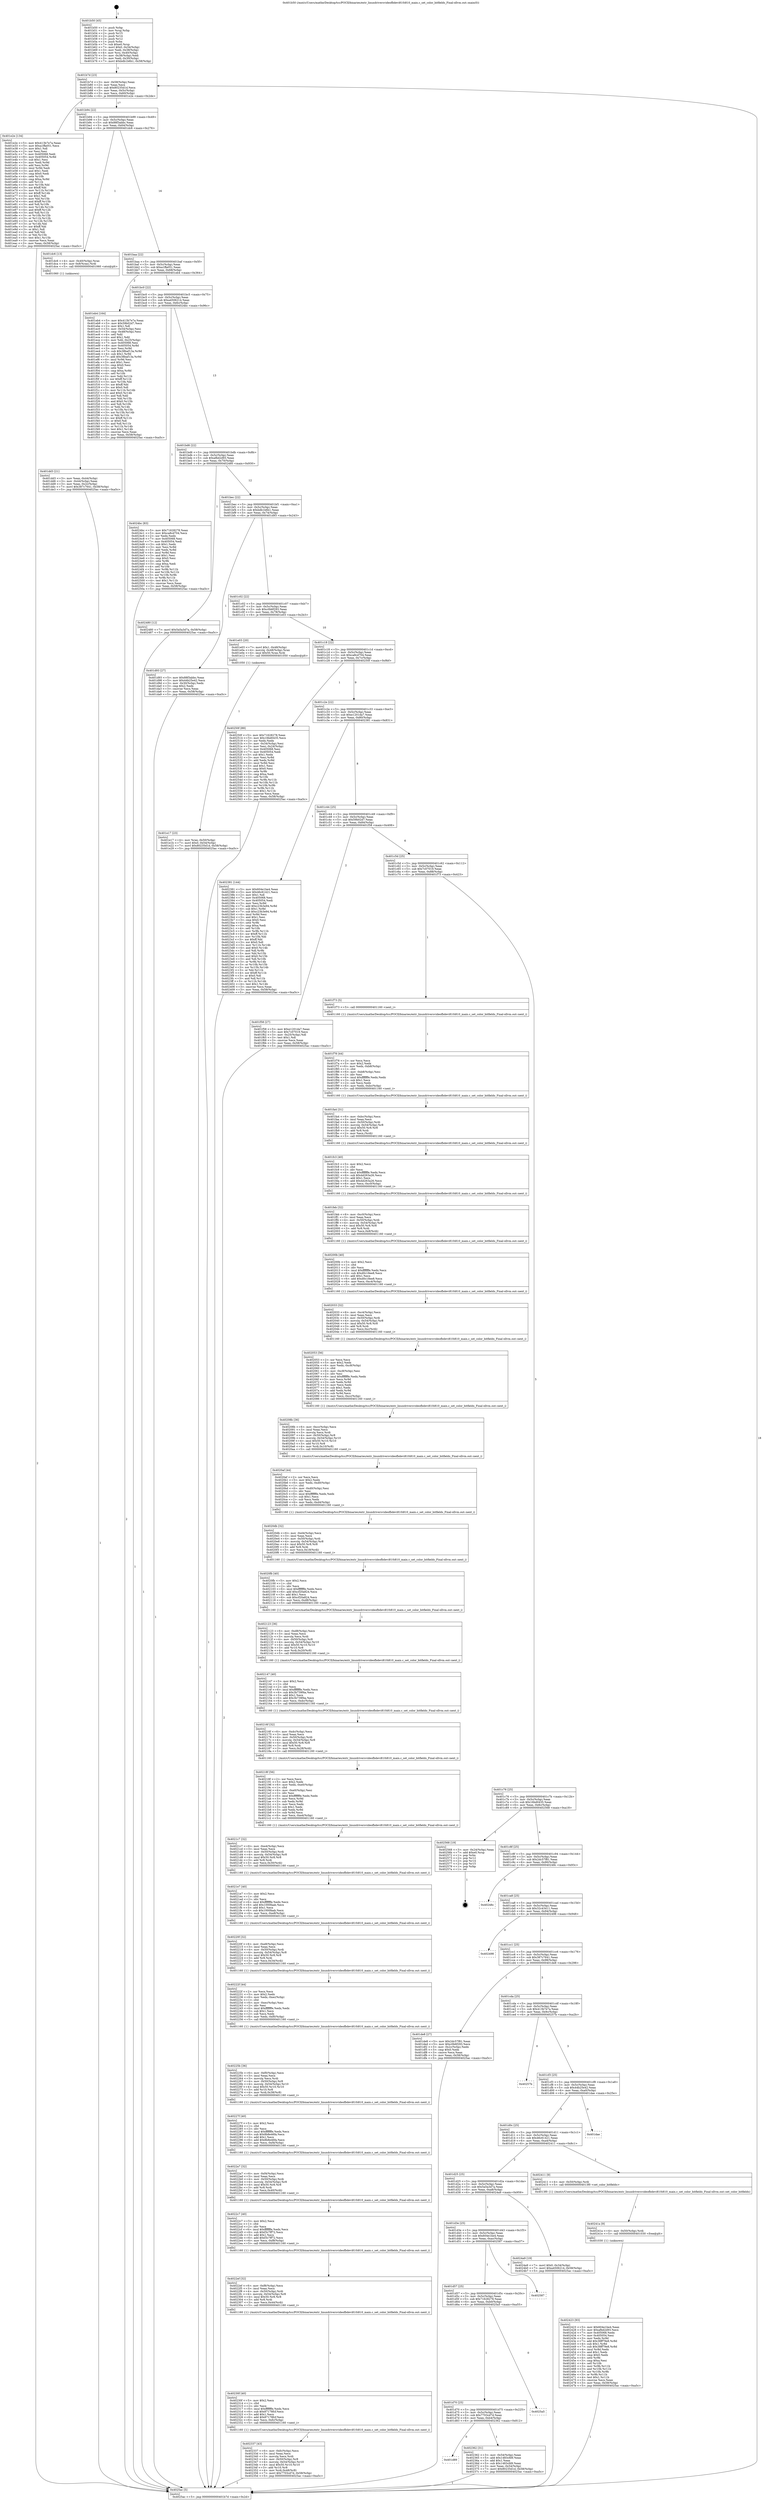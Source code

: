 digraph "0x401b50" {
  label = "0x401b50 (/mnt/c/Users/mathe/Desktop/tcc/POCII/binaries/extr_linuxdriversvideofbdevi810i810_main.c_set_color_bitfields_Final-ollvm.out::main(0))"
  labelloc = "t"
  node[shape=record]

  Entry [label="",width=0.3,height=0.3,shape=circle,fillcolor=black,style=filled]
  "0x401b7d" [label="{
     0x401b7d [23]\l
     | [instrs]\l
     &nbsp;&nbsp;0x401b7d \<+3\>: mov -0x58(%rbp),%eax\l
     &nbsp;&nbsp;0x401b80 \<+2\>: mov %eax,%ecx\l
     &nbsp;&nbsp;0x401b82 \<+6\>: sub $0x80235d1d,%ecx\l
     &nbsp;&nbsp;0x401b88 \<+3\>: mov %eax,-0x5c(%rbp)\l
     &nbsp;&nbsp;0x401b8b \<+3\>: mov %ecx,-0x60(%rbp)\l
     &nbsp;&nbsp;0x401b8e \<+6\>: je 0000000000401e2e \<main+0x2de\>\l
  }"]
  "0x401e2e" [label="{
     0x401e2e [134]\l
     | [instrs]\l
     &nbsp;&nbsp;0x401e2e \<+5\>: mov $0x413b7e7a,%eax\l
     &nbsp;&nbsp;0x401e33 \<+5\>: mov $0xa1ffa051,%ecx\l
     &nbsp;&nbsp;0x401e38 \<+2\>: mov $0x1,%dl\l
     &nbsp;&nbsp;0x401e3a \<+2\>: xor %esi,%esi\l
     &nbsp;&nbsp;0x401e3c \<+7\>: mov 0x405068,%edi\l
     &nbsp;&nbsp;0x401e43 \<+8\>: mov 0x405054,%r8d\l
     &nbsp;&nbsp;0x401e4b \<+3\>: sub $0x1,%esi\l
     &nbsp;&nbsp;0x401e4e \<+3\>: mov %edi,%r9d\l
     &nbsp;&nbsp;0x401e51 \<+3\>: add %esi,%r9d\l
     &nbsp;&nbsp;0x401e54 \<+4\>: imul %r9d,%edi\l
     &nbsp;&nbsp;0x401e58 \<+3\>: and $0x1,%edi\l
     &nbsp;&nbsp;0x401e5b \<+3\>: cmp $0x0,%edi\l
     &nbsp;&nbsp;0x401e5e \<+4\>: sete %r10b\l
     &nbsp;&nbsp;0x401e62 \<+4\>: cmp $0xa,%r8d\l
     &nbsp;&nbsp;0x401e66 \<+4\>: setl %r11b\l
     &nbsp;&nbsp;0x401e6a \<+3\>: mov %r10b,%bl\l
     &nbsp;&nbsp;0x401e6d \<+3\>: xor $0xff,%bl\l
     &nbsp;&nbsp;0x401e70 \<+3\>: mov %r11b,%r14b\l
     &nbsp;&nbsp;0x401e73 \<+4\>: xor $0xff,%r14b\l
     &nbsp;&nbsp;0x401e77 \<+3\>: xor $0x1,%dl\l
     &nbsp;&nbsp;0x401e7a \<+3\>: mov %bl,%r15b\l
     &nbsp;&nbsp;0x401e7d \<+4\>: and $0xff,%r15b\l
     &nbsp;&nbsp;0x401e81 \<+3\>: and %dl,%r10b\l
     &nbsp;&nbsp;0x401e84 \<+3\>: mov %r14b,%r12b\l
     &nbsp;&nbsp;0x401e87 \<+4\>: and $0xff,%r12b\l
     &nbsp;&nbsp;0x401e8b \<+3\>: and %dl,%r11b\l
     &nbsp;&nbsp;0x401e8e \<+3\>: or %r10b,%r15b\l
     &nbsp;&nbsp;0x401e91 \<+3\>: or %r11b,%r12b\l
     &nbsp;&nbsp;0x401e94 \<+3\>: xor %r12b,%r15b\l
     &nbsp;&nbsp;0x401e97 \<+3\>: or %r14b,%bl\l
     &nbsp;&nbsp;0x401e9a \<+3\>: xor $0xff,%bl\l
     &nbsp;&nbsp;0x401e9d \<+3\>: or $0x1,%dl\l
     &nbsp;&nbsp;0x401ea0 \<+2\>: and %dl,%bl\l
     &nbsp;&nbsp;0x401ea2 \<+3\>: or %bl,%r15b\l
     &nbsp;&nbsp;0x401ea5 \<+4\>: test $0x1,%r15b\l
     &nbsp;&nbsp;0x401ea9 \<+3\>: cmovne %ecx,%eax\l
     &nbsp;&nbsp;0x401eac \<+3\>: mov %eax,-0x58(%rbp)\l
     &nbsp;&nbsp;0x401eaf \<+5\>: jmp 00000000004025ac \<main+0xa5c\>\l
  }"]
  "0x401b94" [label="{
     0x401b94 [22]\l
     | [instrs]\l
     &nbsp;&nbsp;0x401b94 \<+5\>: jmp 0000000000401b99 \<main+0x49\>\l
     &nbsp;&nbsp;0x401b99 \<+3\>: mov -0x5c(%rbp),%eax\l
     &nbsp;&nbsp;0x401b9c \<+5\>: sub $0x88f3abbc,%eax\l
     &nbsp;&nbsp;0x401ba1 \<+3\>: mov %eax,-0x64(%rbp)\l
     &nbsp;&nbsp;0x401ba4 \<+6\>: je 0000000000401dc6 \<main+0x276\>\l
  }"]
  Exit [label="",width=0.3,height=0.3,shape=circle,fillcolor=black,style=filled,peripheries=2]
  "0x401dc6" [label="{
     0x401dc6 [13]\l
     | [instrs]\l
     &nbsp;&nbsp;0x401dc6 \<+4\>: mov -0x40(%rbp),%rax\l
     &nbsp;&nbsp;0x401dca \<+4\>: mov 0x8(%rax),%rdi\l
     &nbsp;&nbsp;0x401dce \<+5\>: call 0000000000401060 \<atoi@plt\>\l
     | [calls]\l
     &nbsp;&nbsp;0x401060 \{1\} (unknown)\l
  }"]
  "0x401baa" [label="{
     0x401baa [22]\l
     | [instrs]\l
     &nbsp;&nbsp;0x401baa \<+5\>: jmp 0000000000401baf \<main+0x5f\>\l
     &nbsp;&nbsp;0x401baf \<+3\>: mov -0x5c(%rbp),%eax\l
     &nbsp;&nbsp;0x401bb2 \<+5\>: sub $0xa1ffa051,%eax\l
     &nbsp;&nbsp;0x401bb7 \<+3\>: mov %eax,-0x68(%rbp)\l
     &nbsp;&nbsp;0x401bba \<+6\>: je 0000000000401eb4 \<main+0x364\>\l
  }"]
  "0x402423" [label="{
     0x402423 [93]\l
     | [instrs]\l
     &nbsp;&nbsp;0x402423 \<+5\>: mov $0x604e1be4,%eax\l
     &nbsp;&nbsp;0x402428 \<+5\>: mov $0xafbd2d93,%ecx\l
     &nbsp;&nbsp;0x40242d \<+7\>: mov 0x405068,%edx\l
     &nbsp;&nbsp;0x402434 \<+7\>: mov 0x405054,%esi\l
     &nbsp;&nbsp;0x40243b \<+3\>: mov %edx,%r8d\l
     &nbsp;&nbsp;0x40243e \<+7\>: add $0x38ff79e8,%r8d\l
     &nbsp;&nbsp;0x402445 \<+4\>: sub $0x1,%r8d\l
     &nbsp;&nbsp;0x402449 \<+7\>: sub $0x38ff79e8,%r8d\l
     &nbsp;&nbsp;0x402450 \<+4\>: imul %r8d,%edx\l
     &nbsp;&nbsp;0x402454 \<+3\>: and $0x1,%edx\l
     &nbsp;&nbsp;0x402457 \<+3\>: cmp $0x0,%edx\l
     &nbsp;&nbsp;0x40245a \<+4\>: sete %r9b\l
     &nbsp;&nbsp;0x40245e \<+3\>: cmp $0xa,%esi\l
     &nbsp;&nbsp;0x402461 \<+4\>: setl %r10b\l
     &nbsp;&nbsp;0x402465 \<+3\>: mov %r9b,%r11b\l
     &nbsp;&nbsp;0x402468 \<+3\>: and %r10b,%r11b\l
     &nbsp;&nbsp;0x40246b \<+3\>: xor %r10b,%r9b\l
     &nbsp;&nbsp;0x40246e \<+3\>: or %r9b,%r11b\l
     &nbsp;&nbsp;0x402471 \<+4\>: test $0x1,%r11b\l
     &nbsp;&nbsp;0x402475 \<+3\>: cmovne %ecx,%eax\l
     &nbsp;&nbsp;0x402478 \<+3\>: mov %eax,-0x58(%rbp)\l
     &nbsp;&nbsp;0x40247b \<+5\>: jmp 00000000004025ac \<main+0xa5c\>\l
  }"]
  "0x401eb4" [label="{
     0x401eb4 [164]\l
     | [instrs]\l
     &nbsp;&nbsp;0x401eb4 \<+5\>: mov $0x413b7e7a,%eax\l
     &nbsp;&nbsp;0x401eb9 \<+5\>: mov $0x59b02d7,%ecx\l
     &nbsp;&nbsp;0x401ebe \<+2\>: mov $0x1,%dl\l
     &nbsp;&nbsp;0x401ec0 \<+3\>: mov -0x54(%rbp),%esi\l
     &nbsp;&nbsp;0x401ec3 \<+3\>: cmp -0x48(%rbp),%esi\l
     &nbsp;&nbsp;0x401ec6 \<+4\>: setl %dil\l
     &nbsp;&nbsp;0x401eca \<+4\>: and $0x1,%dil\l
     &nbsp;&nbsp;0x401ece \<+4\>: mov %dil,-0x25(%rbp)\l
     &nbsp;&nbsp;0x401ed2 \<+7\>: mov 0x405068,%esi\l
     &nbsp;&nbsp;0x401ed9 \<+8\>: mov 0x405054,%r8d\l
     &nbsp;&nbsp;0x401ee1 \<+3\>: mov %esi,%r9d\l
     &nbsp;&nbsp;0x401ee4 \<+7\>: sub $0x38baf13a,%r9d\l
     &nbsp;&nbsp;0x401eeb \<+4\>: sub $0x1,%r9d\l
     &nbsp;&nbsp;0x401eef \<+7\>: add $0x38baf13a,%r9d\l
     &nbsp;&nbsp;0x401ef6 \<+4\>: imul %r9d,%esi\l
     &nbsp;&nbsp;0x401efa \<+3\>: and $0x1,%esi\l
     &nbsp;&nbsp;0x401efd \<+3\>: cmp $0x0,%esi\l
     &nbsp;&nbsp;0x401f00 \<+4\>: sete %dil\l
     &nbsp;&nbsp;0x401f04 \<+4\>: cmp $0xa,%r8d\l
     &nbsp;&nbsp;0x401f08 \<+4\>: setl %r10b\l
     &nbsp;&nbsp;0x401f0c \<+3\>: mov %dil,%r11b\l
     &nbsp;&nbsp;0x401f0f \<+4\>: xor $0xff,%r11b\l
     &nbsp;&nbsp;0x401f13 \<+3\>: mov %r10b,%bl\l
     &nbsp;&nbsp;0x401f16 \<+3\>: xor $0xff,%bl\l
     &nbsp;&nbsp;0x401f19 \<+3\>: xor $0x0,%dl\l
     &nbsp;&nbsp;0x401f1c \<+3\>: mov %r11b,%r14b\l
     &nbsp;&nbsp;0x401f1f \<+4\>: and $0x0,%r14b\l
     &nbsp;&nbsp;0x401f23 \<+3\>: and %dl,%dil\l
     &nbsp;&nbsp;0x401f26 \<+3\>: mov %bl,%r15b\l
     &nbsp;&nbsp;0x401f29 \<+4\>: and $0x0,%r15b\l
     &nbsp;&nbsp;0x401f2d \<+3\>: and %dl,%r10b\l
     &nbsp;&nbsp;0x401f30 \<+3\>: or %dil,%r14b\l
     &nbsp;&nbsp;0x401f33 \<+3\>: or %r10b,%r15b\l
     &nbsp;&nbsp;0x401f36 \<+3\>: xor %r15b,%r14b\l
     &nbsp;&nbsp;0x401f39 \<+3\>: or %bl,%r11b\l
     &nbsp;&nbsp;0x401f3c \<+4\>: xor $0xff,%r11b\l
     &nbsp;&nbsp;0x401f40 \<+3\>: or $0x0,%dl\l
     &nbsp;&nbsp;0x401f43 \<+3\>: and %dl,%r11b\l
     &nbsp;&nbsp;0x401f46 \<+3\>: or %r11b,%r14b\l
     &nbsp;&nbsp;0x401f49 \<+4\>: test $0x1,%r14b\l
     &nbsp;&nbsp;0x401f4d \<+3\>: cmovne %ecx,%eax\l
     &nbsp;&nbsp;0x401f50 \<+3\>: mov %eax,-0x58(%rbp)\l
     &nbsp;&nbsp;0x401f53 \<+5\>: jmp 00000000004025ac \<main+0xa5c\>\l
  }"]
  "0x401bc0" [label="{
     0x401bc0 [22]\l
     | [instrs]\l
     &nbsp;&nbsp;0x401bc0 \<+5\>: jmp 0000000000401bc5 \<main+0x75\>\l
     &nbsp;&nbsp;0x401bc5 \<+3\>: mov -0x5c(%rbp),%eax\l
     &nbsp;&nbsp;0x401bc8 \<+5\>: sub $0xa4506214,%eax\l
     &nbsp;&nbsp;0x401bcd \<+3\>: mov %eax,-0x6c(%rbp)\l
     &nbsp;&nbsp;0x401bd0 \<+6\>: je 00000000004024bc \<main+0x96c\>\l
  }"]
  "0x40241a" [label="{
     0x40241a [9]\l
     | [instrs]\l
     &nbsp;&nbsp;0x40241a \<+4\>: mov -0x50(%rbp),%rdi\l
     &nbsp;&nbsp;0x40241e \<+5\>: call 0000000000401030 \<free@plt\>\l
     | [calls]\l
     &nbsp;&nbsp;0x401030 \{1\} (unknown)\l
  }"]
  "0x4024bc" [label="{
     0x4024bc [83]\l
     | [instrs]\l
     &nbsp;&nbsp;0x4024bc \<+5\>: mov $0x71628278,%eax\l
     &nbsp;&nbsp;0x4024c1 \<+5\>: mov $0xca8cd704,%ecx\l
     &nbsp;&nbsp;0x4024c6 \<+2\>: xor %edx,%edx\l
     &nbsp;&nbsp;0x4024c8 \<+7\>: mov 0x405068,%esi\l
     &nbsp;&nbsp;0x4024cf \<+7\>: mov 0x405054,%edi\l
     &nbsp;&nbsp;0x4024d6 \<+3\>: sub $0x1,%edx\l
     &nbsp;&nbsp;0x4024d9 \<+3\>: mov %esi,%r8d\l
     &nbsp;&nbsp;0x4024dc \<+3\>: add %edx,%r8d\l
     &nbsp;&nbsp;0x4024df \<+4\>: imul %r8d,%esi\l
     &nbsp;&nbsp;0x4024e3 \<+3\>: and $0x1,%esi\l
     &nbsp;&nbsp;0x4024e6 \<+3\>: cmp $0x0,%esi\l
     &nbsp;&nbsp;0x4024e9 \<+4\>: sete %r9b\l
     &nbsp;&nbsp;0x4024ed \<+3\>: cmp $0xa,%edi\l
     &nbsp;&nbsp;0x4024f0 \<+4\>: setl %r10b\l
     &nbsp;&nbsp;0x4024f4 \<+3\>: mov %r9b,%r11b\l
     &nbsp;&nbsp;0x4024f7 \<+3\>: and %r10b,%r11b\l
     &nbsp;&nbsp;0x4024fa \<+3\>: xor %r10b,%r9b\l
     &nbsp;&nbsp;0x4024fd \<+3\>: or %r9b,%r11b\l
     &nbsp;&nbsp;0x402500 \<+4\>: test $0x1,%r11b\l
     &nbsp;&nbsp;0x402504 \<+3\>: cmovne %ecx,%eax\l
     &nbsp;&nbsp;0x402507 \<+3\>: mov %eax,-0x58(%rbp)\l
     &nbsp;&nbsp;0x40250a \<+5\>: jmp 00000000004025ac \<main+0xa5c\>\l
  }"]
  "0x401bd6" [label="{
     0x401bd6 [22]\l
     | [instrs]\l
     &nbsp;&nbsp;0x401bd6 \<+5\>: jmp 0000000000401bdb \<main+0x8b\>\l
     &nbsp;&nbsp;0x401bdb \<+3\>: mov -0x5c(%rbp),%eax\l
     &nbsp;&nbsp;0x401bde \<+5\>: sub $0xafbd2d93,%eax\l
     &nbsp;&nbsp;0x401be3 \<+3\>: mov %eax,-0x70(%rbp)\l
     &nbsp;&nbsp;0x401be6 \<+6\>: je 0000000000402480 \<main+0x930\>\l
  }"]
  "0x401d89" [label="{
     0x401d89\l
  }", style=dashed]
  "0x402480" [label="{
     0x402480 [12]\l
     | [instrs]\l
     &nbsp;&nbsp;0x402480 \<+7\>: movl $0x5a5a3d7a,-0x58(%rbp)\l
     &nbsp;&nbsp;0x402487 \<+5\>: jmp 00000000004025ac \<main+0xa5c\>\l
  }"]
  "0x401bec" [label="{
     0x401bec [22]\l
     | [instrs]\l
     &nbsp;&nbsp;0x401bec \<+5\>: jmp 0000000000401bf1 \<main+0xa1\>\l
     &nbsp;&nbsp;0x401bf1 \<+3\>: mov -0x5c(%rbp),%eax\l
     &nbsp;&nbsp;0x401bf4 \<+5\>: sub $0xbdb1b6b1,%eax\l
     &nbsp;&nbsp;0x401bf9 \<+3\>: mov %eax,-0x74(%rbp)\l
     &nbsp;&nbsp;0x401bfc \<+6\>: je 0000000000401d93 \<main+0x243\>\l
  }"]
  "0x402362" [label="{
     0x402362 [31]\l
     | [instrs]\l
     &nbsp;&nbsp;0x402362 \<+3\>: mov -0x54(%rbp),%eax\l
     &nbsp;&nbsp;0x402365 \<+5\>: add $0x1483cfd9,%eax\l
     &nbsp;&nbsp;0x40236a \<+3\>: add $0x1,%eax\l
     &nbsp;&nbsp;0x40236d \<+5\>: sub $0x1483cfd9,%eax\l
     &nbsp;&nbsp;0x402372 \<+3\>: mov %eax,-0x54(%rbp)\l
     &nbsp;&nbsp;0x402375 \<+7\>: movl $0x80235d1d,-0x58(%rbp)\l
     &nbsp;&nbsp;0x40237c \<+5\>: jmp 00000000004025ac \<main+0xa5c\>\l
  }"]
  "0x401d93" [label="{
     0x401d93 [27]\l
     | [instrs]\l
     &nbsp;&nbsp;0x401d93 \<+5\>: mov $0x88f3abbc,%eax\l
     &nbsp;&nbsp;0x401d98 \<+5\>: mov $0x44b25e42,%ecx\l
     &nbsp;&nbsp;0x401d9d \<+3\>: mov -0x30(%rbp),%edx\l
     &nbsp;&nbsp;0x401da0 \<+3\>: cmp $0x2,%edx\l
     &nbsp;&nbsp;0x401da3 \<+3\>: cmovne %ecx,%eax\l
     &nbsp;&nbsp;0x401da6 \<+3\>: mov %eax,-0x58(%rbp)\l
     &nbsp;&nbsp;0x401da9 \<+5\>: jmp 00000000004025ac \<main+0xa5c\>\l
  }"]
  "0x401c02" [label="{
     0x401c02 [22]\l
     | [instrs]\l
     &nbsp;&nbsp;0x401c02 \<+5\>: jmp 0000000000401c07 \<main+0xb7\>\l
     &nbsp;&nbsp;0x401c07 \<+3\>: mov -0x5c(%rbp),%eax\l
     &nbsp;&nbsp;0x401c0a \<+5\>: sub $0xc0b6f293,%eax\l
     &nbsp;&nbsp;0x401c0f \<+3\>: mov %eax,-0x78(%rbp)\l
     &nbsp;&nbsp;0x401c12 \<+6\>: je 0000000000401e03 \<main+0x2b3\>\l
  }"]
  "0x4025ac" [label="{
     0x4025ac [5]\l
     | [instrs]\l
     &nbsp;&nbsp;0x4025ac \<+5\>: jmp 0000000000401b7d \<main+0x2d\>\l
  }"]
  "0x401b50" [label="{
     0x401b50 [45]\l
     | [instrs]\l
     &nbsp;&nbsp;0x401b50 \<+1\>: push %rbp\l
     &nbsp;&nbsp;0x401b51 \<+3\>: mov %rsp,%rbp\l
     &nbsp;&nbsp;0x401b54 \<+2\>: push %r15\l
     &nbsp;&nbsp;0x401b56 \<+2\>: push %r14\l
     &nbsp;&nbsp;0x401b58 \<+2\>: push %r12\l
     &nbsp;&nbsp;0x401b5a \<+1\>: push %rbx\l
     &nbsp;&nbsp;0x401b5b \<+7\>: sub $0xe0,%rsp\l
     &nbsp;&nbsp;0x401b62 \<+7\>: movl $0x0,-0x34(%rbp)\l
     &nbsp;&nbsp;0x401b69 \<+3\>: mov %edi,-0x38(%rbp)\l
     &nbsp;&nbsp;0x401b6c \<+4\>: mov %rsi,-0x40(%rbp)\l
     &nbsp;&nbsp;0x401b70 \<+3\>: mov -0x38(%rbp),%edi\l
     &nbsp;&nbsp;0x401b73 \<+3\>: mov %edi,-0x30(%rbp)\l
     &nbsp;&nbsp;0x401b76 \<+7\>: movl $0xbdb1b6b1,-0x58(%rbp)\l
  }"]
  "0x401dd3" [label="{
     0x401dd3 [21]\l
     | [instrs]\l
     &nbsp;&nbsp;0x401dd3 \<+3\>: mov %eax,-0x44(%rbp)\l
     &nbsp;&nbsp;0x401dd6 \<+3\>: mov -0x44(%rbp),%eax\l
     &nbsp;&nbsp;0x401dd9 \<+3\>: mov %eax,-0x2c(%rbp)\l
     &nbsp;&nbsp;0x401ddc \<+7\>: movl $0x387c7641,-0x58(%rbp)\l
     &nbsp;&nbsp;0x401de3 \<+5\>: jmp 00000000004025ac \<main+0xa5c\>\l
  }"]
  "0x401d70" [label="{
     0x401d70 [25]\l
     | [instrs]\l
     &nbsp;&nbsp;0x401d70 \<+5\>: jmp 0000000000401d75 \<main+0x225\>\l
     &nbsp;&nbsp;0x401d75 \<+3\>: mov -0x5c(%rbp),%eax\l
     &nbsp;&nbsp;0x401d78 \<+5\>: sub $0x7703cd7d,%eax\l
     &nbsp;&nbsp;0x401d7d \<+6\>: mov %eax,-0xb4(%rbp)\l
     &nbsp;&nbsp;0x401d83 \<+6\>: je 0000000000402362 \<main+0x812\>\l
  }"]
  "0x401e03" [label="{
     0x401e03 [20]\l
     | [instrs]\l
     &nbsp;&nbsp;0x401e03 \<+7\>: movl $0x1,-0x48(%rbp)\l
     &nbsp;&nbsp;0x401e0a \<+4\>: movslq -0x48(%rbp),%rax\l
     &nbsp;&nbsp;0x401e0e \<+4\>: imul $0x50,%rax,%rdi\l
     &nbsp;&nbsp;0x401e12 \<+5\>: call 0000000000401050 \<malloc@plt\>\l
     | [calls]\l
     &nbsp;&nbsp;0x401050 \{1\} (unknown)\l
  }"]
  "0x401c18" [label="{
     0x401c18 [22]\l
     | [instrs]\l
     &nbsp;&nbsp;0x401c18 \<+5\>: jmp 0000000000401c1d \<main+0xcd\>\l
     &nbsp;&nbsp;0x401c1d \<+3\>: mov -0x5c(%rbp),%eax\l
     &nbsp;&nbsp;0x401c20 \<+5\>: sub $0xca8cd704,%eax\l
     &nbsp;&nbsp;0x401c25 \<+3\>: mov %eax,-0x7c(%rbp)\l
     &nbsp;&nbsp;0x401c28 \<+6\>: je 000000000040250f \<main+0x9bf\>\l
  }"]
  "0x4025a5" [label="{
     0x4025a5\l
  }", style=dashed]
  "0x40250f" [label="{
     0x40250f [89]\l
     | [instrs]\l
     &nbsp;&nbsp;0x40250f \<+5\>: mov $0x71628278,%eax\l
     &nbsp;&nbsp;0x402514 \<+5\>: mov $0x16bd0435,%ecx\l
     &nbsp;&nbsp;0x402519 \<+2\>: xor %edx,%edx\l
     &nbsp;&nbsp;0x40251b \<+3\>: mov -0x34(%rbp),%esi\l
     &nbsp;&nbsp;0x40251e \<+3\>: mov %esi,-0x24(%rbp)\l
     &nbsp;&nbsp;0x402521 \<+7\>: mov 0x405068,%esi\l
     &nbsp;&nbsp;0x402528 \<+7\>: mov 0x405054,%edi\l
     &nbsp;&nbsp;0x40252f \<+3\>: sub $0x1,%edx\l
     &nbsp;&nbsp;0x402532 \<+3\>: mov %esi,%r8d\l
     &nbsp;&nbsp;0x402535 \<+3\>: add %edx,%r8d\l
     &nbsp;&nbsp;0x402538 \<+4\>: imul %r8d,%esi\l
     &nbsp;&nbsp;0x40253c \<+3\>: and $0x1,%esi\l
     &nbsp;&nbsp;0x40253f \<+3\>: cmp $0x0,%esi\l
     &nbsp;&nbsp;0x402542 \<+4\>: sete %r9b\l
     &nbsp;&nbsp;0x402546 \<+3\>: cmp $0xa,%edi\l
     &nbsp;&nbsp;0x402549 \<+4\>: setl %r10b\l
     &nbsp;&nbsp;0x40254d \<+3\>: mov %r9b,%r11b\l
     &nbsp;&nbsp;0x402550 \<+3\>: and %r10b,%r11b\l
     &nbsp;&nbsp;0x402553 \<+3\>: xor %r10b,%r9b\l
     &nbsp;&nbsp;0x402556 \<+3\>: or %r9b,%r11b\l
     &nbsp;&nbsp;0x402559 \<+4\>: test $0x1,%r11b\l
     &nbsp;&nbsp;0x40255d \<+3\>: cmovne %ecx,%eax\l
     &nbsp;&nbsp;0x402560 \<+3\>: mov %eax,-0x58(%rbp)\l
     &nbsp;&nbsp;0x402563 \<+5\>: jmp 00000000004025ac \<main+0xa5c\>\l
  }"]
  "0x401c2e" [label="{
     0x401c2e [22]\l
     | [instrs]\l
     &nbsp;&nbsp;0x401c2e \<+5\>: jmp 0000000000401c33 \<main+0xe3\>\l
     &nbsp;&nbsp;0x401c33 \<+3\>: mov -0x5c(%rbp),%eax\l
     &nbsp;&nbsp;0x401c36 \<+5\>: sub $0xe1201da7,%eax\l
     &nbsp;&nbsp;0x401c3b \<+3\>: mov %eax,-0x80(%rbp)\l
     &nbsp;&nbsp;0x401c3e \<+6\>: je 0000000000402381 \<main+0x831\>\l
  }"]
  "0x401d57" [label="{
     0x401d57 [25]\l
     | [instrs]\l
     &nbsp;&nbsp;0x401d57 \<+5\>: jmp 0000000000401d5c \<main+0x20c\>\l
     &nbsp;&nbsp;0x401d5c \<+3\>: mov -0x5c(%rbp),%eax\l
     &nbsp;&nbsp;0x401d5f \<+5\>: sub $0x71628278,%eax\l
     &nbsp;&nbsp;0x401d64 \<+6\>: mov %eax,-0xb0(%rbp)\l
     &nbsp;&nbsp;0x401d6a \<+6\>: je 00000000004025a5 \<main+0xa55\>\l
  }"]
  "0x402381" [label="{
     0x402381 [144]\l
     | [instrs]\l
     &nbsp;&nbsp;0x402381 \<+5\>: mov $0x604e1be4,%eax\l
     &nbsp;&nbsp;0x402386 \<+5\>: mov $0x46c61421,%ecx\l
     &nbsp;&nbsp;0x40238b \<+2\>: mov $0x1,%dl\l
     &nbsp;&nbsp;0x40238d \<+7\>: mov 0x405068,%esi\l
     &nbsp;&nbsp;0x402394 \<+7\>: mov 0x405054,%edi\l
     &nbsp;&nbsp;0x40239b \<+3\>: mov %esi,%r8d\l
     &nbsp;&nbsp;0x40239e \<+7\>: add $0xc23b3e94,%r8d\l
     &nbsp;&nbsp;0x4023a5 \<+4\>: sub $0x1,%r8d\l
     &nbsp;&nbsp;0x4023a9 \<+7\>: sub $0xc23b3e94,%r8d\l
     &nbsp;&nbsp;0x4023b0 \<+4\>: imul %r8d,%esi\l
     &nbsp;&nbsp;0x4023b4 \<+3\>: and $0x1,%esi\l
     &nbsp;&nbsp;0x4023b7 \<+3\>: cmp $0x0,%esi\l
     &nbsp;&nbsp;0x4023ba \<+4\>: sete %r9b\l
     &nbsp;&nbsp;0x4023be \<+3\>: cmp $0xa,%edi\l
     &nbsp;&nbsp;0x4023c1 \<+4\>: setl %r10b\l
     &nbsp;&nbsp;0x4023c5 \<+3\>: mov %r9b,%r11b\l
     &nbsp;&nbsp;0x4023c8 \<+4\>: xor $0xff,%r11b\l
     &nbsp;&nbsp;0x4023cc \<+3\>: mov %r10b,%bl\l
     &nbsp;&nbsp;0x4023cf \<+3\>: xor $0xff,%bl\l
     &nbsp;&nbsp;0x4023d2 \<+3\>: xor $0x0,%dl\l
     &nbsp;&nbsp;0x4023d5 \<+3\>: mov %r11b,%r14b\l
     &nbsp;&nbsp;0x4023d8 \<+4\>: and $0x0,%r14b\l
     &nbsp;&nbsp;0x4023dc \<+3\>: and %dl,%r9b\l
     &nbsp;&nbsp;0x4023df \<+3\>: mov %bl,%r15b\l
     &nbsp;&nbsp;0x4023e2 \<+4\>: and $0x0,%r15b\l
     &nbsp;&nbsp;0x4023e6 \<+3\>: and %dl,%r10b\l
     &nbsp;&nbsp;0x4023e9 \<+3\>: or %r9b,%r14b\l
     &nbsp;&nbsp;0x4023ec \<+3\>: or %r10b,%r15b\l
     &nbsp;&nbsp;0x4023ef \<+3\>: xor %r15b,%r14b\l
     &nbsp;&nbsp;0x4023f2 \<+3\>: or %bl,%r11b\l
     &nbsp;&nbsp;0x4023f5 \<+4\>: xor $0xff,%r11b\l
     &nbsp;&nbsp;0x4023f9 \<+3\>: or $0x0,%dl\l
     &nbsp;&nbsp;0x4023fc \<+3\>: and %dl,%r11b\l
     &nbsp;&nbsp;0x4023ff \<+3\>: or %r11b,%r14b\l
     &nbsp;&nbsp;0x402402 \<+4\>: test $0x1,%r14b\l
     &nbsp;&nbsp;0x402406 \<+3\>: cmovne %ecx,%eax\l
     &nbsp;&nbsp;0x402409 \<+3\>: mov %eax,-0x58(%rbp)\l
     &nbsp;&nbsp;0x40240c \<+5\>: jmp 00000000004025ac \<main+0xa5c\>\l
  }"]
  "0x401c44" [label="{
     0x401c44 [25]\l
     | [instrs]\l
     &nbsp;&nbsp;0x401c44 \<+5\>: jmp 0000000000401c49 \<main+0xf9\>\l
     &nbsp;&nbsp;0x401c49 \<+3\>: mov -0x5c(%rbp),%eax\l
     &nbsp;&nbsp;0x401c4c \<+5\>: sub $0x59b02d7,%eax\l
     &nbsp;&nbsp;0x401c51 \<+6\>: mov %eax,-0x84(%rbp)\l
     &nbsp;&nbsp;0x401c57 \<+6\>: je 0000000000401f58 \<main+0x408\>\l
  }"]
  "0x402587" [label="{
     0x402587\l
  }", style=dashed]
  "0x401f58" [label="{
     0x401f58 [27]\l
     | [instrs]\l
     &nbsp;&nbsp;0x401f58 \<+5\>: mov $0xe1201da7,%eax\l
     &nbsp;&nbsp;0x401f5d \<+5\>: mov $0x7c07019,%ecx\l
     &nbsp;&nbsp;0x401f62 \<+3\>: mov -0x25(%rbp),%dl\l
     &nbsp;&nbsp;0x401f65 \<+3\>: test $0x1,%dl\l
     &nbsp;&nbsp;0x401f68 \<+3\>: cmovne %ecx,%eax\l
     &nbsp;&nbsp;0x401f6b \<+3\>: mov %eax,-0x58(%rbp)\l
     &nbsp;&nbsp;0x401f6e \<+5\>: jmp 00000000004025ac \<main+0xa5c\>\l
  }"]
  "0x401c5d" [label="{
     0x401c5d [25]\l
     | [instrs]\l
     &nbsp;&nbsp;0x401c5d \<+5\>: jmp 0000000000401c62 \<main+0x112\>\l
     &nbsp;&nbsp;0x401c62 \<+3\>: mov -0x5c(%rbp),%eax\l
     &nbsp;&nbsp;0x401c65 \<+5\>: sub $0x7c07019,%eax\l
     &nbsp;&nbsp;0x401c6a \<+6\>: mov %eax,-0x88(%rbp)\l
     &nbsp;&nbsp;0x401c70 \<+6\>: je 0000000000401f73 \<main+0x423\>\l
  }"]
  "0x401d3e" [label="{
     0x401d3e [25]\l
     | [instrs]\l
     &nbsp;&nbsp;0x401d3e \<+5\>: jmp 0000000000401d43 \<main+0x1f3\>\l
     &nbsp;&nbsp;0x401d43 \<+3\>: mov -0x5c(%rbp),%eax\l
     &nbsp;&nbsp;0x401d46 \<+5\>: sub $0x604e1be4,%eax\l
     &nbsp;&nbsp;0x401d4b \<+6\>: mov %eax,-0xac(%rbp)\l
     &nbsp;&nbsp;0x401d51 \<+6\>: je 0000000000402587 \<main+0xa37\>\l
  }"]
  "0x401f73" [label="{
     0x401f73 [5]\l
     | [instrs]\l
     &nbsp;&nbsp;0x401f73 \<+5\>: call 0000000000401160 \<next_i\>\l
     | [calls]\l
     &nbsp;&nbsp;0x401160 \{1\} (/mnt/c/Users/mathe/Desktop/tcc/POCII/binaries/extr_linuxdriversvideofbdevi810i810_main.c_set_color_bitfields_Final-ollvm.out::next_i)\l
  }"]
  "0x401c76" [label="{
     0x401c76 [25]\l
     | [instrs]\l
     &nbsp;&nbsp;0x401c76 \<+5\>: jmp 0000000000401c7b \<main+0x12b\>\l
     &nbsp;&nbsp;0x401c7b \<+3\>: mov -0x5c(%rbp),%eax\l
     &nbsp;&nbsp;0x401c7e \<+5\>: sub $0x16bd0435,%eax\l
     &nbsp;&nbsp;0x401c83 \<+6\>: mov %eax,-0x8c(%rbp)\l
     &nbsp;&nbsp;0x401c89 \<+6\>: je 0000000000402568 \<main+0xa18\>\l
  }"]
  "0x4024a9" [label="{
     0x4024a9 [19]\l
     | [instrs]\l
     &nbsp;&nbsp;0x4024a9 \<+7\>: movl $0x0,-0x34(%rbp)\l
     &nbsp;&nbsp;0x4024b0 \<+7\>: movl $0xa4506214,-0x58(%rbp)\l
     &nbsp;&nbsp;0x4024b7 \<+5\>: jmp 00000000004025ac \<main+0xa5c\>\l
  }"]
  "0x402568" [label="{
     0x402568 [19]\l
     | [instrs]\l
     &nbsp;&nbsp;0x402568 \<+3\>: mov -0x24(%rbp),%eax\l
     &nbsp;&nbsp;0x40256b \<+7\>: add $0xe0,%rsp\l
     &nbsp;&nbsp;0x402572 \<+1\>: pop %rbx\l
     &nbsp;&nbsp;0x402573 \<+2\>: pop %r12\l
     &nbsp;&nbsp;0x402575 \<+2\>: pop %r14\l
     &nbsp;&nbsp;0x402577 \<+2\>: pop %r15\l
     &nbsp;&nbsp;0x402579 \<+1\>: pop %rbp\l
     &nbsp;&nbsp;0x40257a \<+1\>: ret\l
  }"]
  "0x401c8f" [label="{
     0x401c8f [25]\l
     | [instrs]\l
     &nbsp;&nbsp;0x401c8f \<+5\>: jmp 0000000000401c94 \<main+0x144\>\l
     &nbsp;&nbsp;0x401c94 \<+3\>: mov -0x5c(%rbp),%eax\l
     &nbsp;&nbsp;0x401c97 \<+5\>: sub $0x2dc57f81,%eax\l
     &nbsp;&nbsp;0x401c9c \<+6\>: mov %eax,-0x90(%rbp)\l
     &nbsp;&nbsp;0x401ca2 \<+6\>: je 000000000040248c \<main+0x93c\>\l
  }"]
  "0x401d25" [label="{
     0x401d25 [25]\l
     | [instrs]\l
     &nbsp;&nbsp;0x401d25 \<+5\>: jmp 0000000000401d2a \<main+0x1da\>\l
     &nbsp;&nbsp;0x401d2a \<+3\>: mov -0x5c(%rbp),%eax\l
     &nbsp;&nbsp;0x401d2d \<+5\>: sub $0x5a5a3d7a,%eax\l
     &nbsp;&nbsp;0x401d32 \<+6\>: mov %eax,-0xa8(%rbp)\l
     &nbsp;&nbsp;0x401d38 \<+6\>: je 00000000004024a9 \<main+0x959\>\l
  }"]
  "0x40248c" [label="{
     0x40248c\l
  }", style=dashed]
  "0x401ca8" [label="{
     0x401ca8 [25]\l
     | [instrs]\l
     &nbsp;&nbsp;0x401ca8 \<+5\>: jmp 0000000000401cad \<main+0x15d\>\l
     &nbsp;&nbsp;0x401cad \<+3\>: mov -0x5c(%rbp),%eax\l
     &nbsp;&nbsp;0x401cb0 \<+5\>: sub $0x32c43411,%eax\l
     &nbsp;&nbsp;0x401cb5 \<+6\>: mov %eax,-0x94(%rbp)\l
     &nbsp;&nbsp;0x401cbb \<+6\>: je 0000000000402498 \<main+0x948\>\l
  }"]
  "0x402411" [label="{
     0x402411 [9]\l
     | [instrs]\l
     &nbsp;&nbsp;0x402411 \<+4\>: mov -0x50(%rbp),%rdi\l
     &nbsp;&nbsp;0x402415 \<+5\>: call 00000000004013f0 \<set_color_bitfields\>\l
     | [calls]\l
     &nbsp;&nbsp;0x4013f0 \{1\} (/mnt/c/Users/mathe/Desktop/tcc/POCII/binaries/extr_linuxdriversvideofbdevi810i810_main.c_set_color_bitfields_Final-ollvm.out::set_color_bitfields)\l
  }"]
  "0x402498" [label="{
     0x402498\l
  }", style=dashed]
  "0x401cc1" [label="{
     0x401cc1 [25]\l
     | [instrs]\l
     &nbsp;&nbsp;0x401cc1 \<+5\>: jmp 0000000000401cc6 \<main+0x176\>\l
     &nbsp;&nbsp;0x401cc6 \<+3\>: mov -0x5c(%rbp),%eax\l
     &nbsp;&nbsp;0x401cc9 \<+5\>: sub $0x387c7641,%eax\l
     &nbsp;&nbsp;0x401cce \<+6\>: mov %eax,-0x98(%rbp)\l
     &nbsp;&nbsp;0x401cd4 \<+6\>: je 0000000000401de8 \<main+0x298\>\l
  }"]
  "0x401d0c" [label="{
     0x401d0c [25]\l
     | [instrs]\l
     &nbsp;&nbsp;0x401d0c \<+5\>: jmp 0000000000401d11 \<main+0x1c1\>\l
     &nbsp;&nbsp;0x401d11 \<+3\>: mov -0x5c(%rbp),%eax\l
     &nbsp;&nbsp;0x401d14 \<+5\>: sub $0x46c61421,%eax\l
     &nbsp;&nbsp;0x401d19 \<+6\>: mov %eax,-0xa4(%rbp)\l
     &nbsp;&nbsp;0x401d1f \<+6\>: je 0000000000402411 \<main+0x8c1\>\l
  }"]
  "0x401de8" [label="{
     0x401de8 [27]\l
     | [instrs]\l
     &nbsp;&nbsp;0x401de8 \<+5\>: mov $0x2dc57f81,%eax\l
     &nbsp;&nbsp;0x401ded \<+5\>: mov $0xc0b6f293,%ecx\l
     &nbsp;&nbsp;0x401df2 \<+3\>: mov -0x2c(%rbp),%edx\l
     &nbsp;&nbsp;0x401df5 \<+3\>: cmp $0x0,%edx\l
     &nbsp;&nbsp;0x401df8 \<+3\>: cmove %ecx,%eax\l
     &nbsp;&nbsp;0x401dfb \<+3\>: mov %eax,-0x58(%rbp)\l
     &nbsp;&nbsp;0x401dfe \<+5\>: jmp 00000000004025ac \<main+0xa5c\>\l
  }"]
  "0x401cda" [label="{
     0x401cda [25]\l
     | [instrs]\l
     &nbsp;&nbsp;0x401cda \<+5\>: jmp 0000000000401cdf \<main+0x18f\>\l
     &nbsp;&nbsp;0x401cdf \<+3\>: mov -0x5c(%rbp),%eax\l
     &nbsp;&nbsp;0x401ce2 \<+5\>: sub $0x413b7e7a,%eax\l
     &nbsp;&nbsp;0x401ce7 \<+6\>: mov %eax,-0x9c(%rbp)\l
     &nbsp;&nbsp;0x401ced \<+6\>: je 000000000040257b \<main+0xa2b\>\l
  }"]
  "0x401e17" [label="{
     0x401e17 [23]\l
     | [instrs]\l
     &nbsp;&nbsp;0x401e17 \<+4\>: mov %rax,-0x50(%rbp)\l
     &nbsp;&nbsp;0x401e1b \<+7\>: movl $0x0,-0x54(%rbp)\l
     &nbsp;&nbsp;0x401e22 \<+7\>: movl $0x80235d1d,-0x58(%rbp)\l
     &nbsp;&nbsp;0x401e29 \<+5\>: jmp 00000000004025ac \<main+0xa5c\>\l
  }"]
  "0x401f78" [label="{
     0x401f78 [44]\l
     | [instrs]\l
     &nbsp;&nbsp;0x401f78 \<+2\>: xor %ecx,%ecx\l
     &nbsp;&nbsp;0x401f7a \<+5\>: mov $0x2,%edx\l
     &nbsp;&nbsp;0x401f7f \<+6\>: mov %edx,-0xb8(%rbp)\l
     &nbsp;&nbsp;0x401f85 \<+1\>: cltd\l
     &nbsp;&nbsp;0x401f86 \<+6\>: mov -0xb8(%rbp),%esi\l
     &nbsp;&nbsp;0x401f8c \<+2\>: idiv %esi\l
     &nbsp;&nbsp;0x401f8e \<+6\>: imul $0xfffffffe,%edx,%edx\l
     &nbsp;&nbsp;0x401f94 \<+3\>: sub $0x1,%ecx\l
     &nbsp;&nbsp;0x401f97 \<+2\>: sub %ecx,%edx\l
     &nbsp;&nbsp;0x401f99 \<+6\>: mov %edx,-0xbc(%rbp)\l
     &nbsp;&nbsp;0x401f9f \<+5\>: call 0000000000401160 \<next_i\>\l
     | [calls]\l
     &nbsp;&nbsp;0x401160 \{1\} (/mnt/c/Users/mathe/Desktop/tcc/POCII/binaries/extr_linuxdriversvideofbdevi810i810_main.c_set_color_bitfields_Final-ollvm.out::next_i)\l
  }"]
  "0x401fa4" [label="{
     0x401fa4 [31]\l
     | [instrs]\l
     &nbsp;&nbsp;0x401fa4 \<+6\>: mov -0xbc(%rbp),%ecx\l
     &nbsp;&nbsp;0x401faa \<+3\>: imul %eax,%ecx\l
     &nbsp;&nbsp;0x401fad \<+4\>: mov -0x50(%rbp),%rdi\l
     &nbsp;&nbsp;0x401fb1 \<+4\>: movslq -0x54(%rbp),%r8\l
     &nbsp;&nbsp;0x401fb5 \<+4\>: imul $0x50,%r8,%r8\l
     &nbsp;&nbsp;0x401fb9 \<+3\>: add %r8,%rdi\l
     &nbsp;&nbsp;0x401fbc \<+2\>: mov %ecx,(%rdi)\l
     &nbsp;&nbsp;0x401fbe \<+5\>: call 0000000000401160 \<next_i\>\l
     | [calls]\l
     &nbsp;&nbsp;0x401160 \{1\} (/mnt/c/Users/mathe/Desktop/tcc/POCII/binaries/extr_linuxdriversvideofbdevi810i810_main.c_set_color_bitfields_Final-ollvm.out::next_i)\l
  }"]
  "0x401fc3" [label="{
     0x401fc3 [40]\l
     | [instrs]\l
     &nbsp;&nbsp;0x401fc3 \<+5\>: mov $0x2,%ecx\l
     &nbsp;&nbsp;0x401fc8 \<+1\>: cltd\l
     &nbsp;&nbsp;0x401fc9 \<+2\>: idiv %ecx\l
     &nbsp;&nbsp;0x401fcb \<+6\>: imul $0xfffffffe,%edx,%ecx\l
     &nbsp;&nbsp;0x401fd1 \<+6\>: sub $0x4d263a26,%ecx\l
     &nbsp;&nbsp;0x401fd7 \<+3\>: add $0x1,%ecx\l
     &nbsp;&nbsp;0x401fda \<+6\>: add $0x4d263a26,%ecx\l
     &nbsp;&nbsp;0x401fe0 \<+6\>: mov %ecx,-0xc0(%rbp)\l
     &nbsp;&nbsp;0x401fe6 \<+5\>: call 0000000000401160 \<next_i\>\l
     | [calls]\l
     &nbsp;&nbsp;0x401160 \{1\} (/mnt/c/Users/mathe/Desktop/tcc/POCII/binaries/extr_linuxdriversvideofbdevi810i810_main.c_set_color_bitfields_Final-ollvm.out::next_i)\l
  }"]
  "0x401feb" [label="{
     0x401feb [32]\l
     | [instrs]\l
     &nbsp;&nbsp;0x401feb \<+6\>: mov -0xc0(%rbp),%ecx\l
     &nbsp;&nbsp;0x401ff1 \<+3\>: imul %eax,%ecx\l
     &nbsp;&nbsp;0x401ff4 \<+4\>: mov -0x50(%rbp),%rdi\l
     &nbsp;&nbsp;0x401ff8 \<+4\>: movslq -0x54(%rbp),%r8\l
     &nbsp;&nbsp;0x401ffc \<+4\>: imul $0x50,%r8,%r8\l
     &nbsp;&nbsp;0x402000 \<+3\>: add %r8,%rdi\l
     &nbsp;&nbsp;0x402003 \<+3\>: mov %ecx,0x8(%rdi)\l
     &nbsp;&nbsp;0x402006 \<+5\>: call 0000000000401160 \<next_i\>\l
     | [calls]\l
     &nbsp;&nbsp;0x401160 \{1\} (/mnt/c/Users/mathe/Desktop/tcc/POCII/binaries/extr_linuxdriversvideofbdevi810i810_main.c_set_color_bitfields_Final-ollvm.out::next_i)\l
  }"]
  "0x40200b" [label="{
     0x40200b [40]\l
     | [instrs]\l
     &nbsp;&nbsp;0x40200b \<+5\>: mov $0x2,%ecx\l
     &nbsp;&nbsp;0x402010 \<+1\>: cltd\l
     &nbsp;&nbsp;0x402011 \<+2\>: idiv %ecx\l
     &nbsp;&nbsp;0x402013 \<+6\>: imul $0xfffffffe,%edx,%ecx\l
     &nbsp;&nbsp;0x402019 \<+6\>: sub $0xd0c18ee8,%ecx\l
     &nbsp;&nbsp;0x40201f \<+3\>: add $0x1,%ecx\l
     &nbsp;&nbsp;0x402022 \<+6\>: add $0xd0c18ee8,%ecx\l
     &nbsp;&nbsp;0x402028 \<+6\>: mov %ecx,-0xc4(%rbp)\l
     &nbsp;&nbsp;0x40202e \<+5\>: call 0000000000401160 \<next_i\>\l
     | [calls]\l
     &nbsp;&nbsp;0x401160 \{1\} (/mnt/c/Users/mathe/Desktop/tcc/POCII/binaries/extr_linuxdriversvideofbdevi810i810_main.c_set_color_bitfields_Final-ollvm.out::next_i)\l
  }"]
  "0x402033" [label="{
     0x402033 [32]\l
     | [instrs]\l
     &nbsp;&nbsp;0x402033 \<+6\>: mov -0xc4(%rbp),%ecx\l
     &nbsp;&nbsp;0x402039 \<+3\>: imul %eax,%ecx\l
     &nbsp;&nbsp;0x40203c \<+4\>: mov -0x50(%rbp),%rdi\l
     &nbsp;&nbsp;0x402040 \<+4\>: movslq -0x54(%rbp),%r8\l
     &nbsp;&nbsp;0x402044 \<+4\>: imul $0x50,%r8,%r8\l
     &nbsp;&nbsp;0x402048 \<+3\>: add %r8,%rdi\l
     &nbsp;&nbsp;0x40204b \<+3\>: mov %ecx,0xc(%rdi)\l
     &nbsp;&nbsp;0x40204e \<+5\>: call 0000000000401160 \<next_i\>\l
     | [calls]\l
     &nbsp;&nbsp;0x401160 \{1\} (/mnt/c/Users/mathe/Desktop/tcc/POCII/binaries/extr_linuxdriversvideofbdevi810i810_main.c_set_color_bitfields_Final-ollvm.out::next_i)\l
  }"]
  "0x402053" [label="{
     0x402053 [56]\l
     | [instrs]\l
     &nbsp;&nbsp;0x402053 \<+2\>: xor %ecx,%ecx\l
     &nbsp;&nbsp;0x402055 \<+5\>: mov $0x2,%edx\l
     &nbsp;&nbsp;0x40205a \<+6\>: mov %edx,-0xc8(%rbp)\l
     &nbsp;&nbsp;0x402060 \<+1\>: cltd\l
     &nbsp;&nbsp;0x402061 \<+6\>: mov -0xc8(%rbp),%esi\l
     &nbsp;&nbsp;0x402067 \<+2\>: idiv %esi\l
     &nbsp;&nbsp;0x402069 \<+6\>: imul $0xfffffffe,%edx,%edx\l
     &nbsp;&nbsp;0x40206f \<+3\>: mov %ecx,%r9d\l
     &nbsp;&nbsp;0x402072 \<+3\>: sub %edx,%r9d\l
     &nbsp;&nbsp;0x402075 \<+2\>: mov %ecx,%edx\l
     &nbsp;&nbsp;0x402077 \<+3\>: sub $0x1,%edx\l
     &nbsp;&nbsp;0x40207a \<+3\>: add %edx,%r9d\l
     &nbsp;&nbsp;0x40207d \<+3\>: sub %r9d,%ecx\l
     &nbsp;&nbsp;0x402080 \<+6\>: mov %ecx,-0xcc(%rbp)\l
     &nbsp;&nbsp;0x402086 \<+5\>: call 0000000000401160 \<next_i\>\l
     | [calls]\l
     &nbsp;&nbsp;0x401160 \{1\} (/mnt/c/Users/mathe/Desktop/tcc/POCII/binaries/extr_linuxdriversvideofbdevi810i810_main.c_set_color_bitfields_Final-ollvm.out::next_i)\l
  }"]
  "0x40208b" [label="{
     0x40208b [36]\l
     | [instrs]\l
     &nbsp;&nbsp;0x40208b \<+6\>: mov -0xcc(%rbp),%ecx\l
     &nbsp;&nbsp;0x402091 \<+3\>: imul %eax,%ecx\l
     &nbsp;&nbsp;0x402094 \<+3\>: movslq %ecx,%rdi\l
     &nbsp;&nbsp;0x402097 \<+4\>: mov -0x50(%rbp),%r8\l
     &nbsp;&nbsp;0x40209b \<+4\>: movslq -0x54(%rbp),%r10\l
     &nbsp;&nbsp;0x40209f \<+4\>: imul $0x50,%r10,%r10\l
     &nbsp;&nbsp;0x4020a3 \<+3\>: add %r10,%r8\l
     &nbsp;&nbsp;0x4020a6 \<+4\>: mov %rdi,0x10(%r8)\l
     &nbsp;&nbsp;0x4020aa \<+5\>: call 0000000000401160 \<next_i\>\l
     | [calls]\l
     &nbsp;&nbsp;0x401160 \{1\} (/mnt/c/Users/mathe/Desktop/tcc/POCII/binaries/extr_linuxdriversvideofbdevi810i810_main.c_set_color_bitfields_Final-ollvm.out::next_i)\l
  }"]
  "0x4020af" [label="{
     0x4020af [44]\l
     | [instrs]\l
     &nbsp;&nbsp;0x4020af \<+2\>: xor %ecx,%ecx\l
     &nbsp;&nbsp;0x4020b1 \<+5\>: mov $0x2,%edx\l
     &nbsp;&nbsp;0x4020b6 \<+6\>: mov %edx,-0xd0(%rbp)\l
     &nbsp;&nbsp;0x4020bc \<+1\>: cltd\l
     &nbsp;&nbsp;0x4020bd \<+6\>: mov -0xd0(%rbp),%esi\l
     &nbsp;&nbsp;0x4020c3 \<+2\>: idiv %esi\l
     &nbsp;&nbsp;0x4020c5 \<+6\>: imul $0xfffffffe,%edx,%edx\l
     &nbsp;&nbsp;0x4020cb \<+3\>: sub $0x1,%ecx\l
     &nbsp;&nbsp;0x4020ce \<+2\>: sub %ecx,%edx\l
     &nbsp;&nbsp;0x4020d0 \<+6\>: mov %edx,-0xd4(%rbp)\l
     &nbsp;&nbsp;0x4020d6 \<+5\>: call 0000000000401160 \<next_i\>\l
     | [calls]\l
     &nbsp;&nbsp;0x401160 \{1\} (/mnt/c/Users/mathe/Desktop/tcc/POCII/binaries/extr_linuxdriversvideofbdevi810i810_main.c_set_color_bitfields_Final-ollvm.out::next_i)\l
  }"]
  "0x4020db" [label="{
     0x4020db [32]\l
     | [instrs]\l
     &nbsp;&nbsp;0x4020db \<+6\>: mov -0xd4(%rbp),%ecx\l
     &nbsp;&nbsp;0x4020e1 \<+3\>: imul %eax,%ecx\l
     &nbsp;&nbsp;0x4020e4 \<+4\>: mov -0x50(%rbp),%rdi\l
     &nbsp;&nbsp;0x4020e8 \<+4\>: movslq -0x54(%rbp),%r8\l
     &nbsp;&nbsp;0x4020ec \<+4\>: imul $0x50,%r8,%r8\l
     &nbsp;&nbsp;0x4020f0 \<+3\>: add %r8,%rdi\l
     &nbsp;&nbsp;0x4020f3 \<+3\>: mov %ecx,0x18(%rdi)\l
     &nbsp;&nbsp;0x4020f6 \<+5\>: call 0000000000401160 \<next_i\>\l
     | [calls]\l
     &nbsp;&nbsp;0x401160 \{1\} (/mnt/c/Users/mathe/Desktop/tcc/POCII/binaries/extr_linuxdriversvideofbdevi810i810_main.c_set_color_bitfields_Final-ollvm.out::next_i)\l
  }"]
  "0x4020fb" [label="{
     0x4020fb [40]\l
     | [instrs]\l
     &nbsp;&nbsp;0x4020fb \<+5\>: mov $0x2,%ecx\l
     &nbsp;&nbsp;0x402100 \<+1\>: cltd\l
     &nbsp;&nbsp;0x402101 \<+2\>: idiv %ecx\l
     &nbsp;&nbsp;0x402103 \<+6\>: imul $0xfffffffe,%edx,%ecx\l
     &nbsp;&nbsp;0x402109 \<+6\>: add $0xcf20a824,%ecx\l
     &nbsp;&nbsp;0x40210f \<+3\>: add $0x1,%ecx\l
     &nbsp;&nbsp;0x402112 \<+6\>: sub $0xcf20a824,%ecx\l
     &nbsp;&nbsp;0x402118 \<+6\>: mov %ecx,-0xd8(%rbp)\l
     &nbsp;&nbsp;0x40211e \<+5\>: call 0000000000401160 \<next_i\>\l
     | [calls]\l
     &nbsp;&nbsp;0x401160 \{1\} (/mnt/c/Users/mathe/Desktop/tcc/POCII/binaries/extr_linuxdriversvideofbdevi810i810_main.c_set_color_bitfields_Final-ollvm.out::next_i)\l
  }"]
  "0x402123" [label="{
     0x402123 [36]\l
     | [instrs]\l
     &nbsp;&nbsp;0x402123 \<+6\>: mov -0xd8(%rbp),%ecx\l
     &nbsp;&nbsp;0x402129 \<+3\>: imul %eax,%ecx\l
     &nbsp;&nbsp;0x40212c \<+3\>: movslq %ecx,%rdi\l
     &nbsp;&nbsp;0x40212f \<+4\>: mov -0x50(%rbp),%r8\l
     &nbsp;&nbsp;0x402133 \<+4\>: movslq -0x54(%rbp),%r10\l
     &nbsp;&nbsp;0x402137 \<+4\>: imul $0x50,%r10,%r10\l
     &nbsp;&nbsp;0x40213b \<+3\>: add %r10,%r8\l
     &nbsp;&nbsp;0x40213e \<+4\>: mov %rdi,0x20(%r8)\l
     &nbsp;&nbsp;0x402142 \<+5\>: call 0000000000401160 \<next_i\>\l
     | [calls]\l
     &nbsp;&nbsp;0x401160 \{1\} (/mnt/c/Users/mathe/Desktop/tcc/POCII/binaries/extr_linuxdriversvideofbdevi810i810_main.c_set_color_bitfields_Final-ollvm.out::next_i)\l
  }"]
  "0x402147" [label="{
     0x402147 [40]\l
     | [instrs]\l
     &nbsp;&nbsp;0x402147 \<+5\>: mov $0x2,%ecx\l
     &nbsp;&nbsp;0x40214c \<+1\>: cltd\l
     &nbsp;&nbsp;0x40214d \<+2\>: idiv %ecx\l
     &nbsp;&nbsp;0x40214f \<+6\>: imul $0xfffffffe,%edx,%ecx\l
     &nbsp;&nbsp;0x402155 \<+6\>: sub $0x3b739f4a,%ecx\l
     &nbsp;&nbsp;0x40215b \<+3\>: add $0x1,%ecx\l
     &nbsp;&nbsp;0x40215e \<+6\>: add $0x3b739f4a,%ecx\l
     &nbsp;&nbsp;0x402164 \<+6\>: mov %ecx,-0xdc(%rbp)\l
     &nbsp;&nbsp;0x40216a \<+5\>: call 0000000000401160 \<next_i\>\l
     | [calls]\l
     &nbsp;&nbsp;0x401160 \{1\} (/mnt/c/Users/mathe/Desktop/tcc/POCII/binaries/extr_linuxdriversvideofbdevi810i810_main.c_set_color_bitfields_Final-ollvm.out::next_i)\l
  }"]
  "0x40216f" [label="{
     0x40216f [32]\l
     | [instrs]\l
     &nbsp;&nbsp;0x40216f \<+6\>: mov -0xdc(%rbp),%ecx\l
     &nbsp;&nbsp;0x402175 \<+3\>: imul %eax,%ecx\l
     &nbsp;&nbsp;0x402178 \<+4\>: mov -0x50(%rbp),%rdi\l
     &nbsp;&nbsp;0x40217c \<+4\>: movslq -0x54(%rbp),%r8\l
     &nbsp;&nbsp;0x402180 \<+4\>: imul $0x50,%r8,%r8\l
     &nbsp;&nbsp;0x402184 \<+3\>: add %r8,%rdi\l
     &nbsp;&nbsp;0x402187 \<+3\>: mov %ecx,0x28(%rdi)\l
     &nbsp;&nbsp;0x40218a \<+5\>: call 0000000000401160 \<next_i\>\l
     | [calls]\l
     &nbsp;&nbsp;0x401160 \{1\} (/mnt/c/Users/mathe/Desktop/tcc/POCII/binaries/extr_linuxdriversvideofbdevi810i810_main.c_set_color_bitfields_Final-ollvm.out::next_i)\l
  }"]
  "0x40218f" [label="{
     0x40218f [56]\l
     | [instrs]\l
     &nbsp;&nbsp;0x40218f \<+2\>: xor %ecx,%ecx\l
     &nbsp;&nbsp;0x402191 \<+5\>: mov $0x2,%edx\l
     &nbsp;&nbsp;0x402196 \<+6\>: mov %edx,-0xe0(%rbp)\l
     &nbsp;&nbsp;0x40219c \<+1\>: cltd\l
     &nbsp;&nbsp;0x40219d \<+6\>: mov -0xe0(%rbp),%esi\l
     &nbsp;&nbsp;0x4021a3 \<+2\>: idiv %esi\l
     &nbsp;&nbsp;0x4021a5 \<+6\>: imul $0xfffffffe,%edx,%edx\l
     &nbsp;&nbsp;0x4021ab \<+3\>: mov %ecx,%r9d\l
     &nbsp;&nbsp;0x4021ae \<+3\>: sub %edx,%r9d\l
     &nbsp;&nbsp;0x4021b1 \<+2\>: mov %ecx,%edx\l
     &nbsp;&nbsp;0x4021b3 \<+3\>: sub $0x1,%edx\l
     &nbsp;&nbsp;0x4021b6 \<+3\>: add %edx,%r9d\l
     &nbsp;&nbsp;0x4021b9 \<+3\>: sub %r9d,%ecx\l
     &nbsp;&nbsp;0x4021bc \<+6\>: mov %ecx,-0xe4(%rbp)\l
     &nbsp;&nbsp;0x4021c2 \<+5\>: call 0000000000401160 \<next_i\>\l
     | [calls]\l
     &nbsp;&nbsp;0x401160 \{1\} (/mnt/c/Users/mathe/Desktop/tcc/POCII/binaries/extr_linuxdriversvideofbdevi810i810_main.c_set_color_bitfields_Final-ollvm.out::next_i)\l
  }"]
  "0x4021c7" [label="{
     0x4021c7 [32]\l
     | [instrs]\l
     &nbsp;&nbsp;0x4021c7 \<+6\>: mov -0xe4(%rbp),%ecx\l
     &nbsp;&nbsp;0x4021cd \<+3\>: imul %eax,%ecx\l
     &nbsp;&nbsp;0x4021d0 \<+4\>: mov -0x50(%rbp),%rdi\l
     &nbsp;&nbsp;0x4021d4 \<+4\>: movslq -0x54(%rbp),%r8\l
     &nbsp;&nbsp;0x4021d8 \<+4\>: imul $0x50,%r8,%r8\l
     &nbsp;&nbsp;0x4021dc \<+3\>: add %r8,%rdi\l
     &nbsp;&nbsp;0x4021df \<+3\>: mov %ecx,0x30(%rdi)\l
     &nbsp;&nbsp;0x4021e2 \<+5\>: call 0000000000401160 \<next_i\>\l
     | [calls]\l
     &nbsp;&nbsp;0x401160 \{1\} (/mnt/c/Users/mathe/Desktop/tcc/POCII/binaries/extr_linuxdriversvideofbdevi810i810_main.c_set_color_bitfields_Final-ollvm.out::next_i)\l
  }"]
  "0x4021e7" [label="{
     0x4021e7 [40]\l
     | [instrs]\l
     &nbsp;&nbsp;0x4021e7 \<+5\>: mov $0x2,%ecx\l
     &nbsp;&nbsp;0x4021ec \<+1\>: cltd\l
     &nbsp;&nbsp;0x4021ed \<+2\>: idiv %ecx\l
     &nbsp;&nbsp;0x4021ef \<+6\>: imul $0xfffffffe,%edx,%ecx\l
     &nbsp;&nbsp;0x4021f5 \<+6\>: add $0x1000faab,%ecx\l
     &nbsp;&nbsp;0x4021fb \<+3\>: add $0x1,%ecx\l
     &nbsp;&nbsp;0x4021fe \<+6\>: sub $0x1000faab,%ecx\l
     &nbsp;&nbsp;0x402204 \<+6\>: mov %ecx,-0xe8(%rbp)\l
     &nbsp;&nbsp;0x40220a \<+5\>: call 0000000000401160 \<next_i\>\l
     | [calls]\l
     &nbsp;&nbsp;0x401160 \{1\} (/mnt/c/Users/mathe/Desktop/tcc/POCII/binaries/extr_linuxdriversvideofbdevi810i810_main.c_set_color_bitfields_Final-ollvm.out::next_i)\l
  }"]
  "0x40220f" [label="{
     0x40220f [32]\l
     | [instrs]\l
     &nbsp;&nbsp;0x40220f \<+6\>: mov -0xe8(%rbp),%ecx\l
     &nbsp;&nbsp;0x402215 \<+3\>: imul %eax,%ecx\l
     &nbsp;&nbsp;0x402218 \<+4\>: mov -0x50(%rbp),%rdi\l
     &nbsp;&nbsp;0x40221c \<+4\>: movslq -0x54(%rbp),%r8\l
     &nbsp;&nbsp;0x402220 \<+4\>: imul $0x50,%r8,%r8\l
     &nbsp;&nbsp;0x402224 \<+3\>: add %r8,%rdi\l
     &nbsp;&nbsp;0x402227 \<+3\>: mov %ecx,0x34(%rdi)\l
     &nbsp;&nbsp;0x40222a \<+5\>: call 0000000000401160 \<next_i\>\l
     | [calls]\l
     &nbsp;&nbsp;0x401160 \{1\} (/mnt/c/Users/mathe/Desktop/tcc/POCII/binaries/extr_linuxdriversvideofbdevi810i810_main.c_set_color_bitfields_Final-ollvm.out::next_i)\l
  }"]
  "0x40222f" [label="{
     0x40222f [44]\l
     | [instrs]\l
     &nbsp;&nbsp;0x40222f \<+2\>: xor %ecx,%ecx\l
     &nbsp;&nbsp;0x402231 \<+5\>: mov $0x2,%edx\l
     &nbsp;&nbsp;0x402236 \<+6\>: mov %edx,-0xec(%rbp)\l
     &nbsp;&nbsp;0x40223c \<+1\>: cltd\l
     &nbsp;&nbsp;0x40223d \<+6\>: mov -0xec(%rbp),%esi\l
     &nbsp;&nbsp;0x402243 \<+2\>: idiv %esi\l
     &nbsp;&nbsp;0x402245 \<+6\>: imul $0xfffffffe,%edx,%edx\l
     &nbsp;&nbsp;0x40224b \<+3\>: sub $0x1,%ecx\l
     &nbsp;&nbsp;0x40224e \<+2\>: sub %ecx,%edx\l
     &nbsp;&nbsp;0x402250 \<+6\>: mov %edx,-0xf0(%rbp)\l
     &nbsp;&nbsp;0x402256 \<+5\>: call 0000000000401160 \<next_i\>\l
     | [calls]\l
     &nbsp;&nbsp;0x401160 \{1\} (/mnt/c/Users/mathe/Desktop/tcc/POCII/binaries/extr_linuxdriversvideofbdevi810i810_main.c_set_color_bitfields_Final-ollvm.out::next_i)\l
  }"]
  "0x40225b" [label="{
     0x40225b [36]\l
     | [instrs]\l
     &nbsp;&nbsp;0x40225b \<+6\>: mov -0xf0(%rbp),%ecx\l
     &nbsp;&nbsp;0x402261 \<+3\>: imul %eax,%ecx\l
     &nbsp;&nbsp;0x402264 \<+3\>: movslq %ecx,%rdi\l
     &nbsp;&nbsp;0x402267 \<+4\>: mov -0x50(%rbp),%r8\l
     &nbsp;&nbsp;0x40226b \<+4\>: movslq -0x54(%rbp),%r10\l
     &nbsp;&nbsp;0x40226f \<+4\>: imul $0x50,%r10,%r10\l
     &nbsp;&nbsp;0x402273 \<+3\>: add %r10,%r8\l
     &nbsp;&nbsp;0x402276 \<+4\>: mov %rdi,0x38(%r8)\l
     &nbsp;&nbsp;0x40227a \<+5\>: call 0000000000401160 \<next_i\>\l
     | [calls]\l
     &nbsp;&nbsp;0x401160 \{1\} (/mnt/c/Users/mathe/Desktop/tcc/POCII/binaries/extr_linuxdriversvideofbdevi810i810_main.c_set_color_bitfields_Final-ollvm.out::next_i)\l
  }"]
  "0x40227f" [label="{
     0x40227f [40]\l
     | [instrs]\l
     &nbsp;&nbsp;0x40227f \<+5\>: mov $0x2,%ecx\l
     &nbsp;&nbsp;0x402284 \<+1\>: cltd\l
     &nbsp;&nbsp;0x402285 \<+2\>: idiv %ecx\l
     &nbsp;&nbsp;0x402287 \<+6\>: imul $0xfffffffe,%edx,%ecx\l
     &nbsp;&nbsp;0x40228d \<+6\>: sub $0x8b8e46fa,%ecx\l
     &nbsp;&nbsp;0x402293 \<+3\>: add $0x1,%ecx\l
     &nbsp;&nbsp;0x402296 \<+6\>: add $0x8b8e46fa,%ecx\l
     &nbsp;&nbsp;0x40229c \<+6\>: mov %ecx,-0xf4(%rbp)\l
     &nbsp;&nbsp;0x4022a2 \<+5\>: call 0000000000401160 \<next_i\>\l
     | [calls]\l
     &nbsp;&nbsp;0x401160 \{1\} (/mnt/c/Users/mathe/Desktop/tcc/POCII/binaries/extr_linuxdriversvideofbdevi810i810_main.c_set_color_bitfields_Final-ollvm.out::next_i)\l
  }"]
  "0x4022a7" [label="{
     0x4022a7 [32]\l
     | [instrs]\l
     &nbsp;&nbsp;0x4022a7 \<+6\>: mov -0xf4(%rbp),%ecx\l
     &nbsp;&nbsp;0x4022ad \<+3\>: imul %eax,%ecx\l
     &nbsp;&nbsp;0x4022b0 \<+4\>: mov -0x50(%rbp),%rdi\l
     &nbsp;&nbsp;0x4022b4 \<+4\>: movslq -0x54(%rbp),%r8\l
     &nbsp;&nbsp;0x4022b8 \<+4\>: imul $0x50,%r8,%r8\l
     &nbsp;&nbsp;0x4022bc \<+3\>: add %r8,%rdi\l
     &nbsp;&nbsp;0x4022bf \<+3\>: mov %ecx,0x40(%rdi)\l
     &nbsp;&nbsp;0x4022c2 \<+5\>: call 0000000000401160 \<next_i\>\l
     | [calls]\l
     &nbsp;&nbsp;0x401160 \{1\} (/mnt/c/Users/mathe/Desktop/tcc/POCII/binaries/extr_linuxdriversvideofbdevi810i810_main.c_set_color_bitfields_Final-ollvm.out::next_i)\l
  }"]
  "0x4022c7" [label="{
     0x4022c7 [40]\l
     | [instrs]\l
     &nbsp;&nbsp;0x4022c7 \<+5\>: mov $0x2,%ecx\l
     &nbsp;&nbsp;0x4022cc \<+1\>: cltd\l
     &nbsp;&nbsp;0x4022cd \<+2\>: idiv %ecx\l
     &nbsp;&nbsp;0x4022cf \<+6\>: imul $0xfffffffe,%edx,%ecx\l
     &nbsp;&nbsp;0x4022d5 \<+6\>: sub $0xf3c7ff72,%ecx\l
     &nbsp;&nbsp;0x4022db \<+3\>: add $0x1,%ecx\l
     &nbsp;&nbsp;0x4022de \<+6\>: add $0xf3c7ff72,%ecx\l
     &nbsp;&nbsp;0x4022e4 \<+6\>: mov %ecx,-0xf8(%rbp)\l
     &nbsp;&nbsp;0x4022ea \<+5\>: call 0000000000401160 \<next_i\>\l
     | [calls]\l
     &nbsp;&nbsp;0x401160 \{1\} (/mnt/c/Users/mathe/Desktop/tcc/POCII/binaries/extr_linuxdriversvideofbdevi810i810_main.c_set_color_bitfields_Final-ollvm.out::next_i)\l
  }"]
  "0x4022ef" [label="{
     0x4022ef [32]\l
     | [instrs]\l
     &nbsp;&nbsp;0x4022ef \<+6\>: mov -0xf8(%rbp),%ecx\l
     &nbsp;&nbsp;0x4022f5 \<+3\>: imul %eax,%ecx\l
     &nbsp;&nbsp;0x4022f8 \<+4\>: mov -0x50(%rbp),%rdi\l
     &nbsp;&nbsp;0x4022fc \<+4\>: movslq -0x54(%rbp),%r8\l
     &nbsp;&nbsp;0x402300 \<+4\>: imul $0x50,%r8,%r8\l
     &nbsp;&nbsp;0x402304 \<+3\>: add %r8,%rdi\l
     &nbsp;&nbsp;0x402307 \<+3\>: mov %ecx,0x44(%rdi)\l
     &nbsp;&nbsp;0x40230a \<+5\>: call 0000000000401160 \<next_i\>\l
     | [calls]\l
     &nbsp;&nbsp;0x401160 \{1\} (/mnt/c/Users/mathe/Desktop/tcc/POCII/binaries/extr_linuxdriversvideofbdevi810i810_main.c_set_color_bitfields_Final-ollvm.out::next_i)\l
  }"]
  "0x40230f" [label="{
     0x40230f [40]\l
     | [instrs]\l
     &nbsp;&nbsp;0x40230f \<+5\>: mov $0x2,%ecx\l
     &nbsp;&nbsp;0x402314 \<+1\>: cltd\l
     &nbsp;&nbsp;0x402315 \<+2\>: idiv %ecx\l
     &nbsp;&nbsp;0x402317 \<+6\>: imul $0xfffffffe,%edx,%ecx\l
     &nbsp;&nbsp;0x40231d \<+6\>: sub $0x87178fcf,%ecx\l
     &nbsp;&nbsp;0x402323 \<+3\>: add $0x1,%ecx\l
     &nbsp;&nbsp;0x402326 \<+6\>: add $0x87178fcf,%ecx\l
     &nbsp;&nbsp;0x40232c \<+6\>: mov %ecx,-0xfc(%rbp)\l
     &nbsp;&nbsp;0x402332 \<+5\>: call 0000000000401160 \<next_i\>\l
     | [calls]\l
     &nbsp;&nbsp;0x401160 \{1\} (/mnt/c/Users/mathe/Desktop/tcc/POCII/binaries/extr_linuxdriversvideofbdevi810i810_main.c_set_color_bitfields_Final-ollvm.out::next_i)\l
  }"]
  "0x402337" [label="{
     0x402337 [43]\l
     | [instrs]\l
     &nbsp;&nbsp;0x402337 \<+6\>: mov -0xfc(%rbp),%ecx\l
     &nbsp;&nbsp;0x40233d \<+3\>: imul %eax,%ecx\l
     &nbsp;&nbsp;0x402340 \<+3\>: movslq %ecx,%rdi\l
     &nbsp;&nbsp;0x402343 \<+4\>: mov -0x50(%rbp),%r8\l
     &nbsp;&nbsp;0x402347 \<+4\>: movslq -0x54(%rbp),%r10\l
     &nbsp;&nbsp;0x40234b \<+4\>: imul $0x50,%r10,%r10\l
     &nbsp;&nbsp;0x40234f \<+3\>: add %r10,%r8\l
     &nbsp;&nbsp;0x402352 \<+4\>: mov %rdi,0x48(%r8)\l
     &nbsp;&nbsp;0x402356 \<+7\>: movl $0x7703cd7d,-0x58(%rbp)\l
     &nbsp;&nbsp;0x40235d \<+5\>: jmp 00000000004025ac \<main+0xa5c\>\l
  }"]
  "0x401dae" [label="{
     0x401dae\l
  }", style=dashed]
  "0x40257b" [label="{
     0x40257b\l
  }", style=dashed]
  "0x401cf3" [label="{
     0x401cf3 [25]\l
     | [instrs]\l
     &nbsp;&nbsp;0x401cf3 \<+5\>: jmp 0000000000401cf8 \<main+0x1a8\>\l
     &nbsp;&nbsp;0x401cf8 \<+3\>: mov -0x5c(%rbp),%eax\l
     &nbsp;&nbsp;0x401cfb \<+5\>: sub $0x44b25e42,%eax\l
     &nbsp;&nbsp;0x401d00 \<+6\>: mov %eax,-0xa0(%rbp)\l
     &nbsp;&nbsp;0x401d06 \<+6\>: je 0000000000401dae \<main+0x25e\>\l
  }"]
  Entry -> "0x401b50" [label=" 1"]
  "0x401b7d" -> "0x401e2e" [label=" 2"]
  "0x401b7d" -> "0x401b94" [label=" 17"]
  "0x402568" -> Exit [label=" 1"]
  "0x401b94" -> "0x401dc6" [label=" 1"]
  "0x401b94" -> "0x401baa" [label=" 16"]
  "0x40250f" -> "0x4025ac" [label=" 1"]
  "0x401baa" -> "0x401eb4" [label=" 2"]
  "0x401baa" -> "0x401bc0" [label=" 14"]
  "0x4024bc" -> "0x4025ac" [label=" 1"]
  "0x401bc0" -> "0x4024bc" [label=" 1"]
  "0x401bc0" -> "0x401bd6" [label=" 13"]
  "0x4024a9" -> "0x4025ac" [label=" 1"]
  "0x401bd6" -> "0x402480" [label=" 1"]
  "0x401bd6" -> "0x401bec" [label=" 12"]
  "0x402480" -> "0x4025ac" [label=" 1"]
  "0x401bec" -> "0x401d93" [label=" 1"]
  "0x401bec" -> "0x401c02" [label=" 11"]
  "0x401d93" -> "0x4025ac" [label=" 1"]
  "0x401b50" -> "0x401b7d" [label=" 1"]
  "0x4025ac" -> "0x401b7d" [label=" 18"]
  "0x401dc6" -> "0x401dd3" [label=" 1"]
  "0x401dd3" -> "0x4025ac" [label=" 1"]
  "0x402423" -> "0x4025ac" [label=" 1"]
  "0x401c02" -> "0x401e03" [label=" 1"]
  "0x401c02" -> "0x401c18" [label=" 10"]
  "0x402411" -> "0x40241a" [label=" 1"]
  "0x401c18" -> "0x40250f" [label=" 1"]
  "0x401c18" -> "0x401c2e" [label=" 9"]
  "0x402381" -> "0x4025ac" [label=" 1"]
  "0x401c2e" -> "0x402381" [label=" 1"]
  "0x401c2e" -> "0x401c44" [label=" 8"]
  "0x401d70" -> "0x401d89" [label=" 0"]
  "0x401c44" -> "0x401f58" [label=" 2"]
  "0x401c44" -> "0x401c5d" [label=" 6"]
  "0x401d70" -> "0x402362" [label=" 1"]
  "0x401c5d" -> "0x401f73" [label=" 1"]
  "0x401c5d" -> "0x401c76" [label=" 5"]
  "0x401d57" -> "0x401d70" [label=" 1"]
  "0x401c76" -> "0x402568" [label=" 1"]
  "0x401c76" -> "0x401c8f" [label=" 4"]
  "0x401d57" -> "0x4025a5" [label=" 0"]
  "0x401c8f" -> "0x40248c" [label=" 0"]
  "0x401c8f" -> "0x401ca8" [label=" 4"]
  "0x401d3e" -> "0x401d57" [label=" 1"]
  "0x401ca8" -> "0x402498" [label=" 0"]
  "0x401ca8" -> "0x401cc1" [label=" 4"]
  "0x401d3e" -> "0x402587" [label=" 0"]
  "0x401cc1" -> "0x401de8" [label=" 1"]
  "0x401cc1" -> "0x401cda" [label=" 3"]
  "0x401de8" -> "0x4025ac" [label=" 1"]
  "0x401e03" -> "0x401e17" [label=" 1"]
  "0x401e17" -> "0x4025ac" [label=" 1"]
  "0x401e2e" -> "0x4025ac" [label=" 2"]
  "0x401eb4" -> "0x4025ac" [label=" 2"]
  "0x401f58" -> "0x4025ac" [label=" 2"]
  "0x401f73" -> "0x401f78" [label=" 1"]
  "0x401f78" -> "0x401fa4" [label=" 1"]
  "0x401fa4" -> "0x401fc3" [label=" 1"]
  "0x401fc3" -> "0x401feb" [label=" 1"]
  "0x401feb" -> "0x40200b" [label=" 1"]
  "0x40200b" -> "0x402033" [label=" 1"]
  "0x402033" -> "0x402053" [label=" 1"]
  "0x402053" -> "0x40208b" [label=" 1"]
  "0x40208b" -> "0x4020af" [label=" 1"]
  "0x4020af" -> "0x4020db" [label=" 1"]
  "0x4020db" -> "0x4020fb" [label=" 1"]
  "0x4020fb" -> "0x402123" [label=" 1"]
  "0x402123" -> "0x402147" [label=" 1"]
  "0x402147" -> "0x40216f" [label=" 1"]
  "0x40216f" -> "0x40218f" [label=" 1"]
  "0x40218f" -> "0x4021c7" [label=" 1"]
  "0x4021c7" -> "0x4021e7" [label=" 1"]
  "0x4021e7" -> "0x40220f" [label=" 1"]
  "0x40220f" -> "0x40222f" [label=" 1"]
  "0x40222f" -> "0x40225b" [label=" 1"]
  "0x40225b" -> "0x40227f" [label=" 1"]
  "0x40227f" -> "0x4022a7" [label=" 1"]
  "0x4022a7" -> "0x4022c7" [label=" 1"]
  "0x4022c7" -> "0x4022ef" [label=" 1"]
  "0x4022ef" -> "0x40230f" [label=" 1"]
  "0x40230f" -> "0x402337" [label=" 1"]
  "0x402337" -> "0x4025ac" [label=" 1"]
  "0x401d25" -> "0x401d3e" [label=" 1"]
  "0x401cda" -> "0x40257b" [label=" 0"]
  "0x401cda" -> "0x401cf3" [label=" 3"]
  "0x401d25" -> "0x4024a9" [label=" 1"]
  "0x401cf3" -> "0x401dae" [label=" 0"]
  "0x401cf3" -> "0x401d0c" [label=" 3"]
  "0x40241a" -> "0x402423" [label=" 1"]
  "0x401d0c" -> "0x402411" [label=" 1"]
  "0x401d0c" -> "0x401d25" [label=" 2"]
  "0x402362" -> "0x4025ac" [label=" 1"]
}
